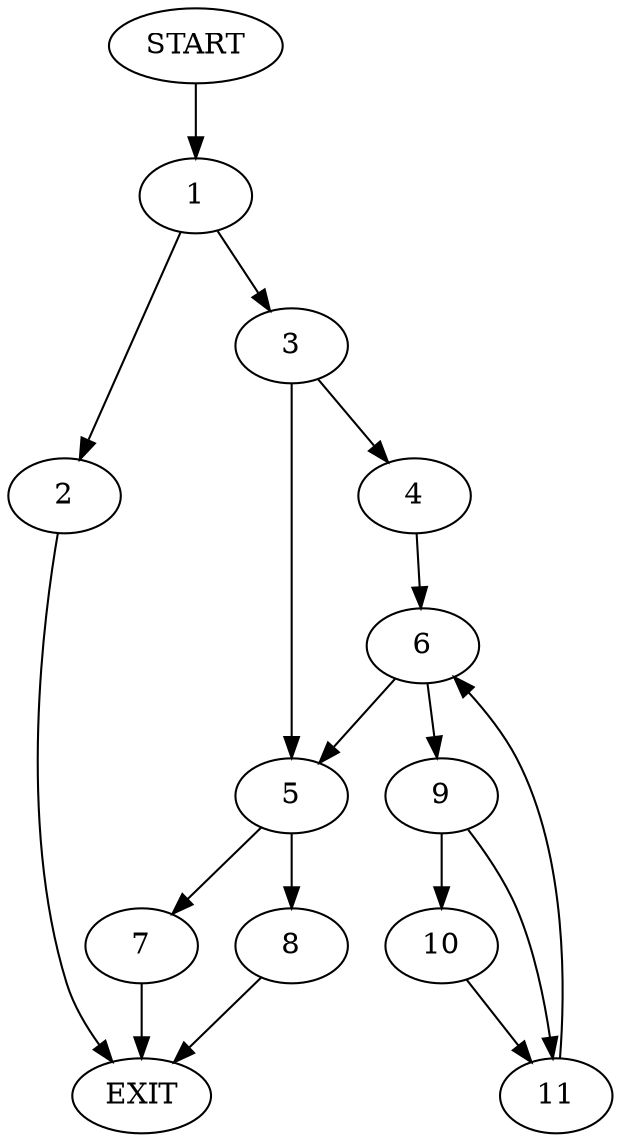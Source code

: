 digraph {
0 [label="START"]
12 [label="EXIT"]
0 -> 1
1 -> 2
1 -> 3
3 -> 4
3 -> 5
2 -> 12
4 -> 6
5 -> 7
5 -> 8
6 -> 9
6 -> 5
9 -> 10
9 -> 11
10 -> 11
11 -> 6
8 -> 12
7 -> 12
}
